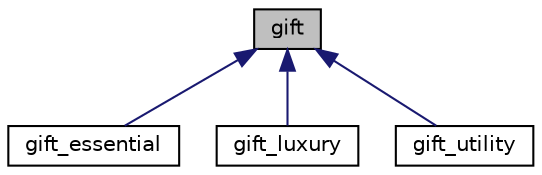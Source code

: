 digraph "gift"
{
  edge [fontname="Helvetica",fontsize="10",labelfontname="Helvetica",labelfontsize="10"];
  node [fontname="Helvetica",fontsize="10",shape=record];
  Node1 [label="gift",height=0.2,width=0.4,color="black", fillcolor="grey75", style="filled", fontcolor="black"];
  Node1 -> Node2 [dir="back",color="midnightblue",fontsize="10",style="solid",fontname="Helvetica"];
  Node2 [label="gift_essential",height=0.2,width=0.4,color="black", fillcolor="white", style="filled",URL="$classgift__essential.html"];
  Node1 -> Node3 [dir="back",color="midnightblue",fontsize="10",style="solid",fontname="Helvetica"];
  Node3 [label="gift_luxury",height=0.2,width=0.4,color="black", fillcolor="white", style="filled",URL="$classgift__luxury.html"];
  Node1 -> Node4 [dir="back",color="midnightblue",fontsize="10",style="solid",fontname="Helvetica"];
  Node4 [label="gift_utility",height=0.2,width=0.4,color="black", fillcolor="white", style="filled",URL="$classgift__utility.html"];
}
